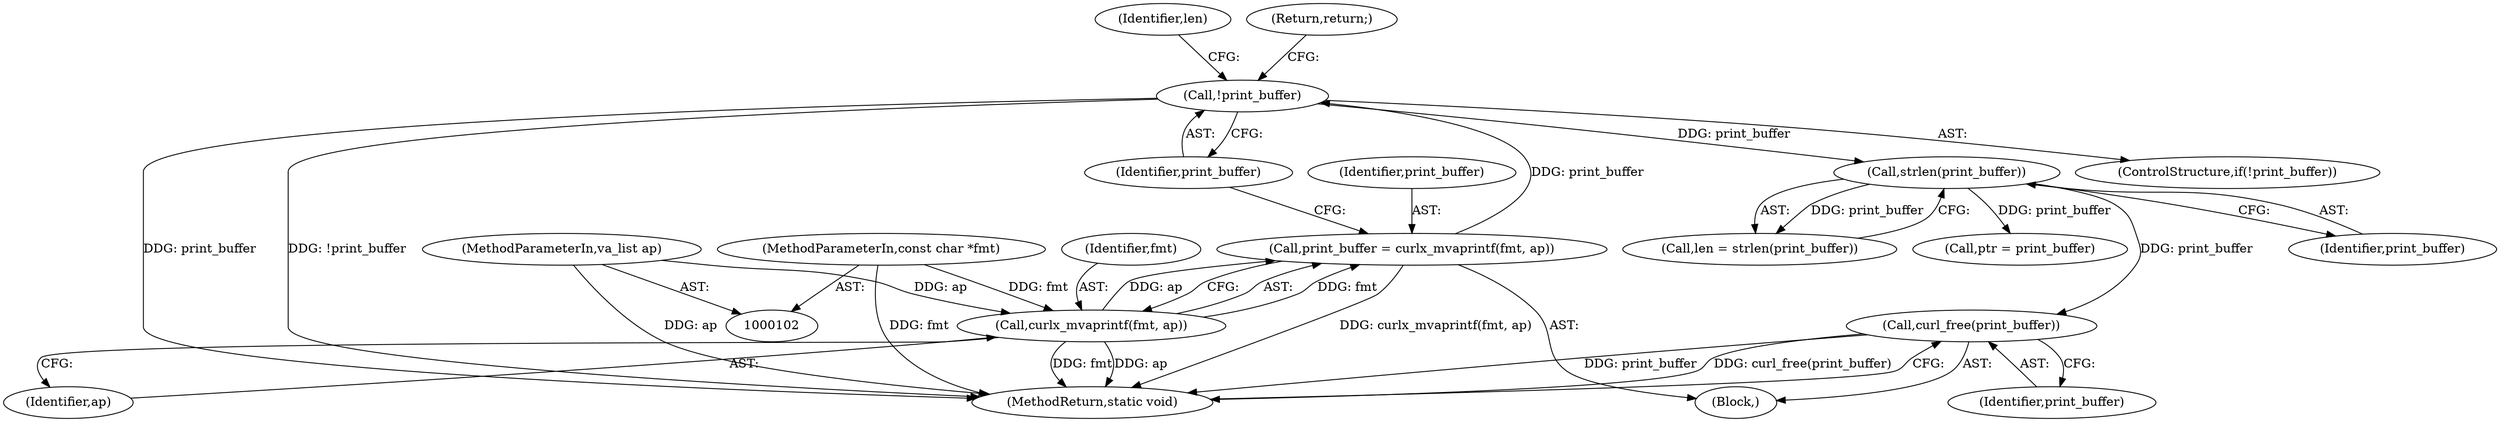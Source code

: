 digraph "0_curl_d530e92f59ae9bb2d47066c3c460b25d2ffeb211@API" {
"1000217" [label="(Call,curl_free(print_buffer))"];
"1000135" [label="(Call,strlen(print_buffer))"];
"1000130" [label="(Call,!print_buffer)"];
"1000124" [label="(Call,print_buffer = curlx_mvaprintf(fmt, ap))"];
"1000126" [label="(Call,curlx_mvaprintf(fmt, ap))"];
"1000105" [label="(MethodParameterIn,const char *fmt)"];
"1000106" [label="(MethodParameterIn,va_list ap)"];
"1000105" [label="(MethodParameterIn,const char *fmt)"];
"1000136" [label="(Identifier,print_buffer)"];
"1000135" [label="(Call,strlen(print_buffer))"];
"1000129" [label="(ControlStructure,if(!print_buffer))"];
"1000219" [label="(MethodReturn,static void)"];
"1000106" [label="(MethodParameterIn,va_list ap)"];
"1000131" [label="(Identifier,print_buffer)"];
"1000133" [label="(Call,len = strlen(print_buffer))"];
"1000134" [label="(Identifier,len)"];
"1000128" [label="(Identifier,ap)"];
"1000126" [label="(Call,curlx_mvaprintf(fmt, ap))"];
"1000125" [label="(Identifier,print_buffer)"];
"1000132" [label="(Return,return;)"];
"1000120" [label="(Block,)"];
"1000137" [label="(Call,ptr = print_buffer)"];
"1000127" [label="(Identifier,fmt)"];
"1000217" [label="(Call,curl_free(print_buffer))"];
"1000130" [label="(Call,!print_buffer)"];
"1000218" [label="(Identifier,print_buffer)"];
"1000124" [label="(Call,print_buffer = curlx_mvaprintf(fmt, ap))"];
"1000217" -> "1000120"  [label="AST: "];
"1000217" -> "1000218"  [label="CFG: "];
"1000218" -> "1000217"  [label="AST: "];
"1000219" -> "1000217"  [label="CFG: "];
"1000217" -> "1000219"  [label="DDG: print_buffer"];
"1000217" -> "1000219"  [label="DDG: curl_free(print_buffer)"];
"1000135" -> "1000217"  [label="DDG: print_buffer"];
"1000135" -> "1000133"  [label="AST: "];
"1000135" -> "1000136"  [label="CFG: "];
"1000136" -> "1000135"  [label="AST: "];
"1000133" -> "1000135"  [label="CFG: "];
"1000135" -> "1000133"  [label="DDG: print_buffer"];
"1000130" -> "1000135"  [label="DDG: print_buffer"];
"1000135" -> "1000137"  [label="DDG: print_buffer"];
"1000130" -> "1000129"  [label="AST: "];
"1000130" -> "1000131"  [label="CFG: "];
"1000131" -> "1000130"  [label="AST: "];
"1000132" -> "1000130"  [label="CFG: "];
"1000134" -> "1000130"  [label="CFG: "];
"1000130" -> "1000219"  [label="DDG: !print_buffer"];
"1000130" -> "1000219"  [label="DDG: print_buffer"];
"1000124" -> "1000130"  [label="DDG: print_buffer"];
"1000124" -> "1000120"  [label="AST: "];
"1000124" -> "1000126"  [label="CFG: "];
"1000125" -> "1000124"  [label="AST: "];
"1000126" -> "1000124"  [label="AST: "];
"1000131" -> "1000124"  [label="CFG: "];
"1000124" -> "1000219"  [label="DDG: curlx_mvaprintf(fmt, ap)"];
"1000126" -> "1000124"  [label="DDG: fmt"];
"1000126" -> "1000124"  [label="DDG: ap"];
"1000126" -> "1000128"  [label="CFG: "];
"1000127" -> "1000126"  [label="AST: "];
"1000128" -> "1000126"  [label="AST: "];
"1000126" -> "1000219"  [label="DDG: fmt"];
"1000126" -> "1000219"  [label="DDG: ap"];
"1000105" -> "1000126"  [label="DDG: fmt"];
"1000106" -> "1000126"  [label="DDG: ap"];
"1000105" -> "1000102"  [label="AST: "];
"1000105" -> "1000219"  [label="DDG: fmt"];
"1000106" -> "1000102"  [label="AST: "];
"1000106" -> "1000219"  [label="DDG: ap"];
}
